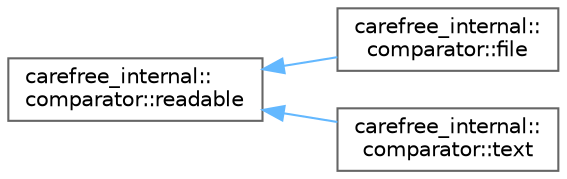 digraph "类继承关系图"
{
 // LATEX_PDF_SIZE
  bgcolor="transparent";
  edge [fontname=Helvetica,fontsize=10,labelfontname=Helvetica,labelfontsize=10];
  node [fontname=Helvetica,fontsize=10,shape=box,height=0.2,width=0.4];
  rankdir="LR";
  Node0 [id="Node000000",label="carefree_internal::\lcomparator::readable",height=0.2,width=0.4,color="grey40", fillcolor="white", style="filled",URL="$classcarefree__internal_1_1comparator_1_1readable.html",tooltip=" "];
  Node0 -> Node1 [id="edge11_Node000000_Node000001",dir="back",color="steelblue1",style="solid",tooltip=" "];
  Node1 [id="Node000001",label="carefree_internal::\lcomparator::file",height=0.2,width=0.4,color="grey40", fillcolor="white", style="filled",URL="$classcarefree__internal_1_1comparator_1_1file.html",tooltip=" "];
  Node0 -> Node2 [id="edge12_Node000000_Node000002",dir="back",color="steelblue1",style="solid",tooltip=" "];
  Node2 [id="Node000002",label="carefree_internal::\lcomparator::text",height=0.2,width=0.4,color="grey40", fillcolor="white", style="filled",URL="$classcarefree__internal_1_1comparator_1_1text.html",tooltip=" "];
}
